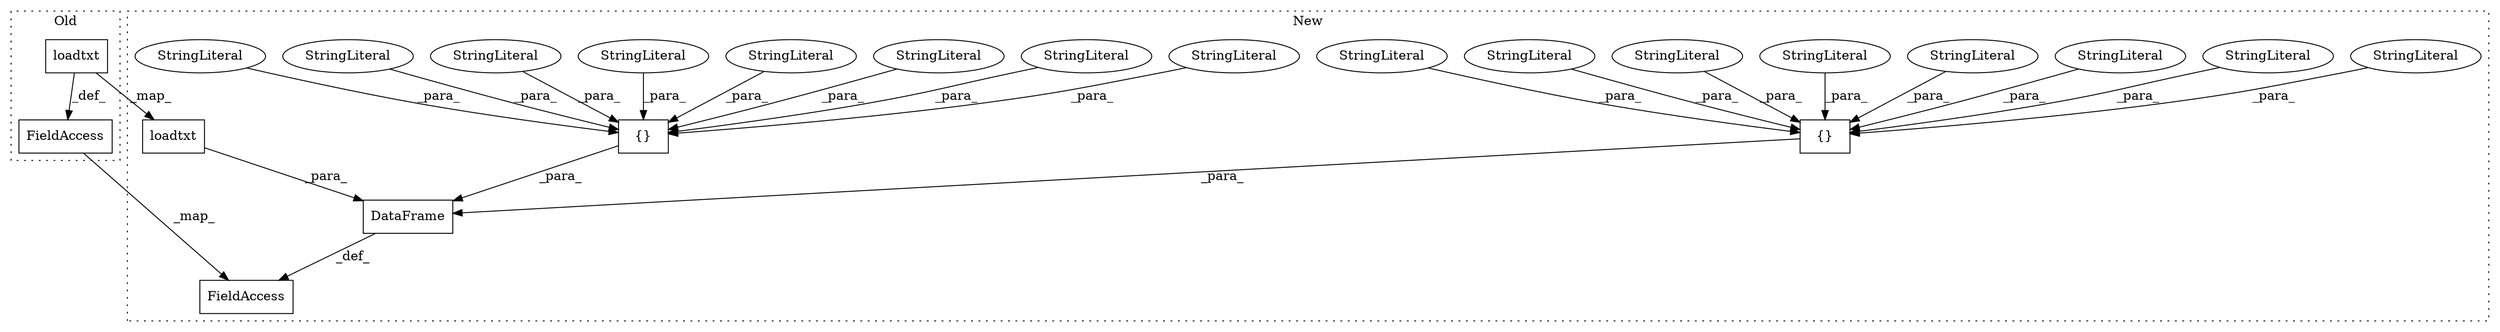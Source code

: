 digraph G {
subgraph cluster0 {
1 [label="loadtxt" a="32" s="14717,14752" l="8,1" shape="box"];
4 [label="FieldAccess" a="22" s="14704" l="6" shape="box"];
label = "Old";
style="dotted";
}
subgraph cluster1 {
2 [label="loadtxt" a="32" s="14209,14244" l="8,1" shape="box"];
3 [label="FieldAccess" a="22" s="14179" l="6" shape="box"];
5 [label="{}" a="4" s="14258,14357" l="1,1" shape="box"];
6 [label="DataFrame" a="32" s="14193,14472" l="10,1" shape="box"];
7 [label="{}" a="4" s="14371,14471" l="1,1" shape="box"];
8 [label="StringLiteral" a="45" s="14336" l="10" shape="ellipse"];
9 [label="StringLiteral" a="45" s="14462" l="9" shape="ellipse"];
10 [label="StringLiteral" a="45" s="14402" l="9" shape="ellipse"];
11 [label="StringLiteral" a="45" s="14412" l="9" shape="ellipse"];
12 [label="StringLiteral" a="45" s="14422" l="9" shape="ellipse"];
13 [label="StringLiteral" a="45" s="14372" l="9" shape="ellipse"];
14 [label="StringLiteral" a="45" s="14303" l="10" shape="ellipse"];
15 [label="StringLiteral" a="45" s="14270" l="10" shape="ellipse"];
16 [label="StringLiteral" a="45" s="14325" l="10" shape="ellipse"];
17 [label="StringLiteral" a="45" s="14292" l="10" shape="ellipse"];
18 [label="StringLiteral" a="45" s="14347" l="10" shape="ellipse"];
19 [label="StringLiteral" a="45" s="14314" l="10" shape="ellipse"];
20 [label="StringLiteral" a="45" s="14392" l="9" shape="ellipse"];
21 [label="StringLiteral" a="45" s="14281" l="10" shape="ellipse"];
22 [label="StringLiteral" a="45" s="14442" l="9" shape="ellipse"];
23 [label="StringLiteral" a="45" s="14382" l="9" shape="ellipse"];
label = "New";
style="dotted";
}
1 -> 4 [label="_def_"];
1 -> 2 [label="_map_"];
2 -> 6 [label="_para_"];
4 -> 3 [label="_map_"];
5 -> 6 [label="_para_"];
6 -> 3 [label="_def_"];
7 -> 6 [label="_para_"];
8 -> 5 [label="_para_"];
9 -> 7 [label="_para_"];
10 -> 7 [label="_para_"];
11 -> 7 [label="_para_"];
12 -> 7 [label="_para_"];
13 -> 7 [label="_para_"];
14 -> 5 [label="_para_"];
15 -> 5 [label="_para_"];
16 -> 5 [label="_para_"];
17 -> 5 [label="_para_"];
18 -> 5 [label="_para_"];
19 -> 5 [label="_para_"];
20 -> 7 [label="_para_"];
21 -> 5 [label="_para_"];
22 -> 7 [label="_para_"];
23 -> 7 [label="_para_"];
}